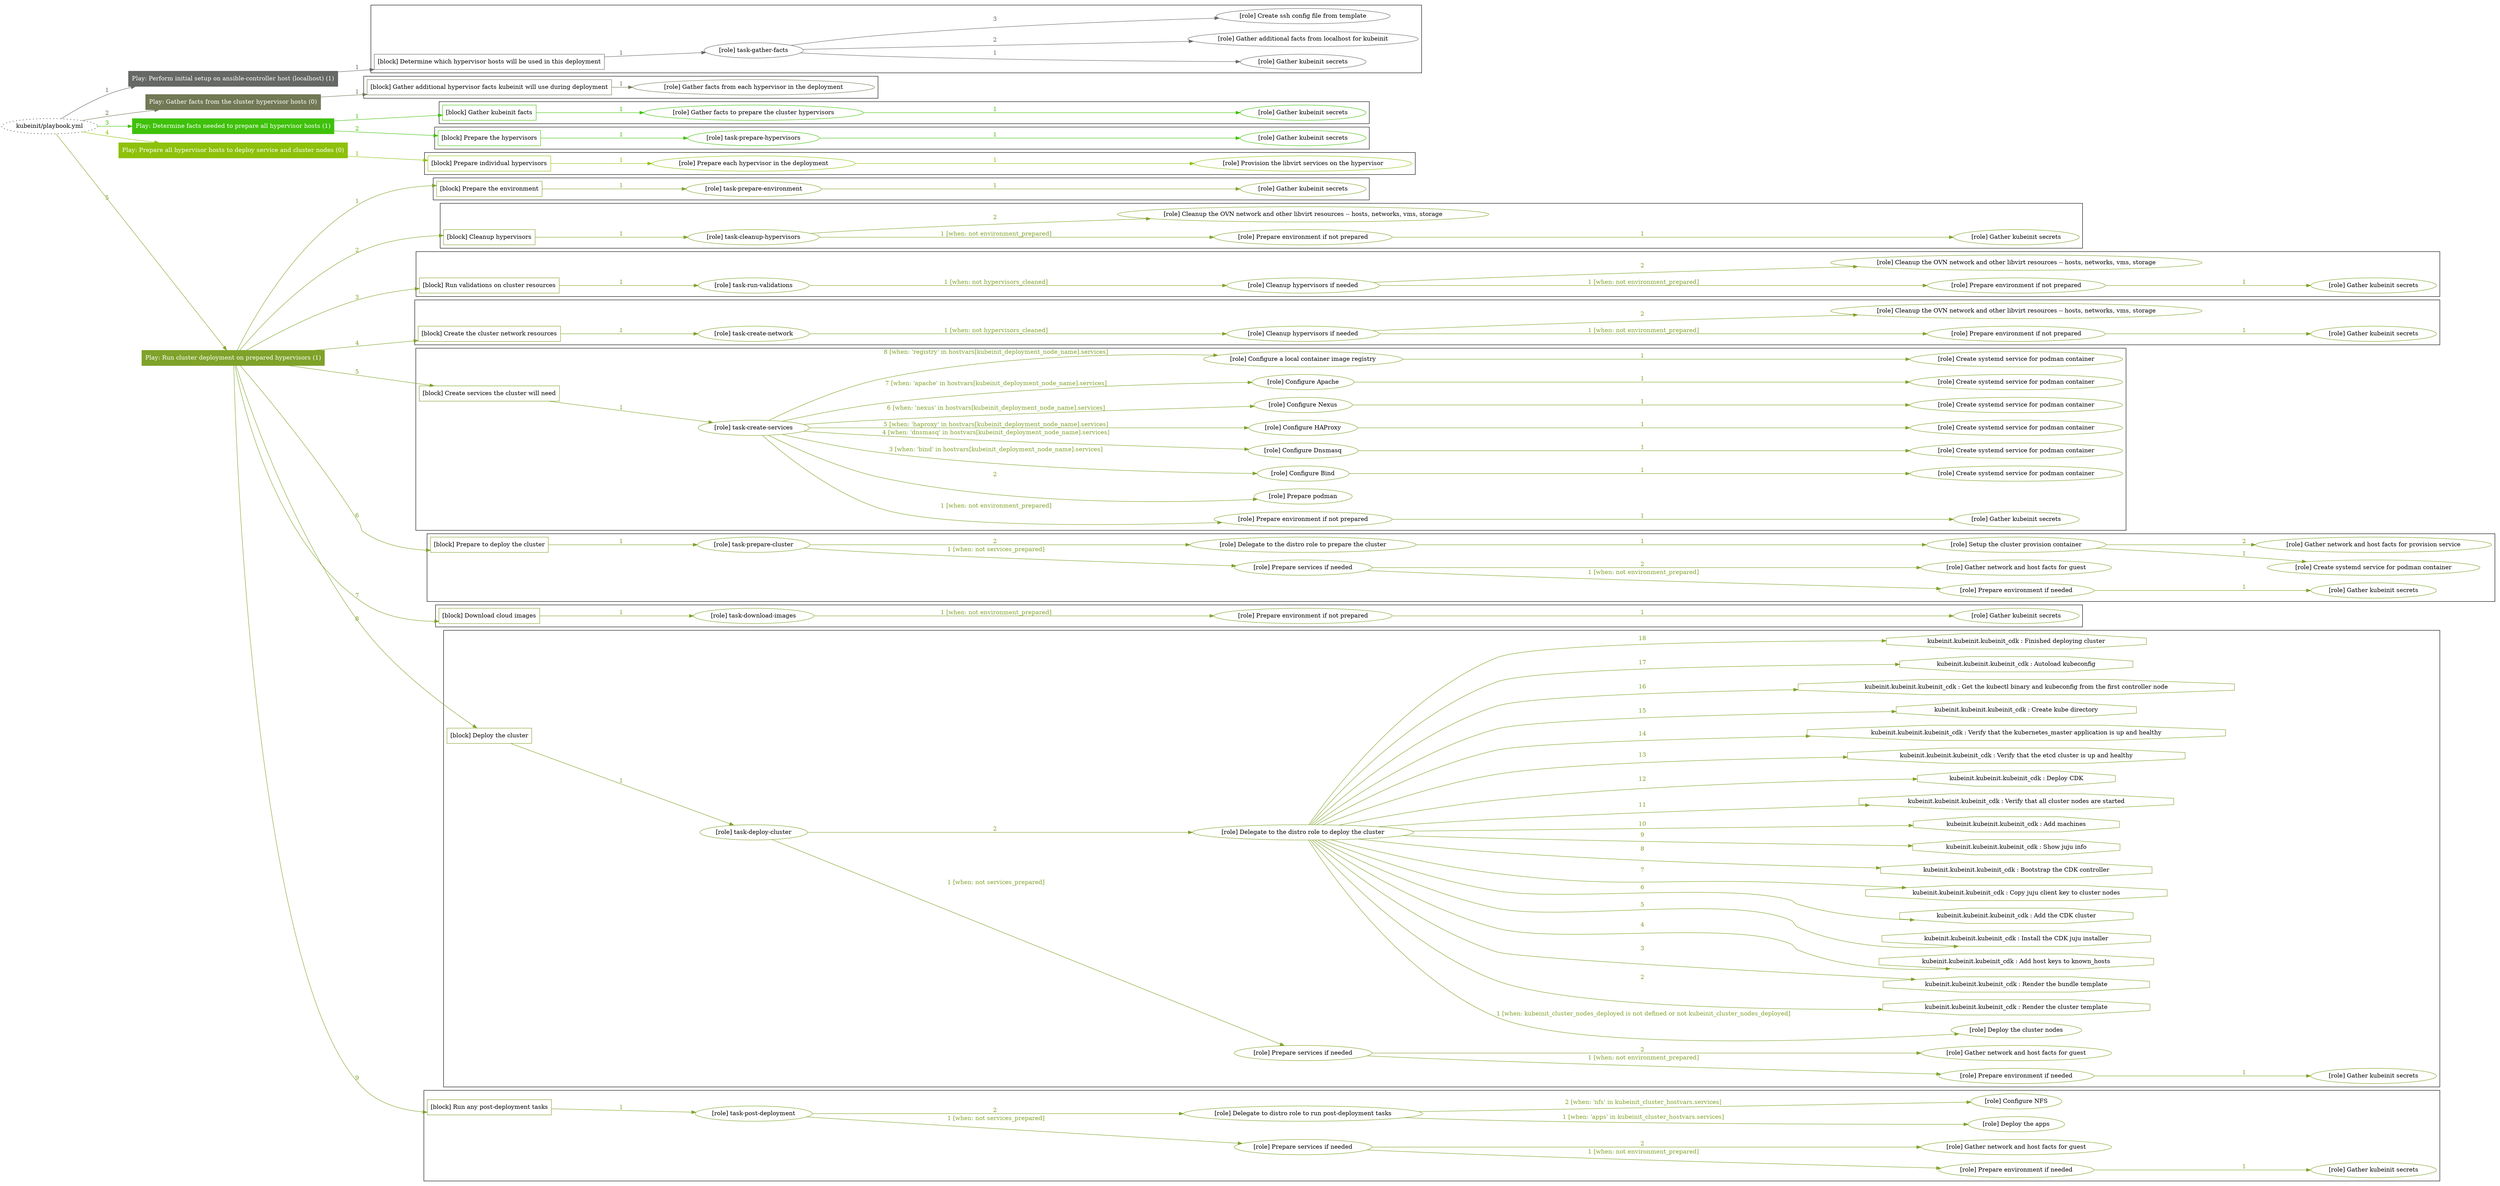 digraph {
	graph [concentrate=true ordering=in rankdir=LR ratio=fill]
	edge [esep=5 sep=10]
	"kubeinit/playbook.yml" [URL="/home/runner/work/kubeinit/kubeinit/kubeinit/playbook.yml" id=playbook_d54c4850 style=dotted]
	"kubeinit/playbook.yml" -> play_0c4199cd [label="1 " color="#656864" fontcolor="#656864" id=edge_33c6d59d labeltooltip="1 " tooltip="1 "]
	subgraph "Play: Perform initial setup on ansible-controller host (localhost) (1)" {
		play_0c4199cd [label="Play: Perform initial setup on ansible-controller host (localhost) (1)" URL="/home/runner/work/kubeinit/kubeinit/kubeinit/playbook.yml" color="#656864" fontcolor="#ffffff" id=play_0c4199cd shape=box style=filled tooltip=localhost]
		play_0c4199cd -> block_19c85fa5 [label=1 color="#656864" fontcolor="#656864" id=edge_a88b10c3 labeltooltip=1 tooltip=1]
		subgraph cluster_block_19c85fa5 {
			block_19c85fa5 [label="[block] Determine which hypervisor hosts will be used in this deployment" URL="/home/runner/work/kubeinit/kubeinit/kubeinit/playbook.yml" color="#656864" id=block_19c85fa5 labeltooltip="Determine which hypervisor hosts will be used in this deployment" shape=box tooltip="Determine which hypervisor hosts will be used in this deployment"]
			block_19c85fa5 -> role_7de14e5b [label="1 " color="#656864" fontcolor="#656864" id=edge_97eee8a9 labeltooltip="1 " tooltip="1 "]
			subgraph "task-gather-facts" {
				role_7de14e5b [label="[role] task-gather-facts" URL="/home/runner/work/kubeinit/kubeinit/kubeinit/playbook.yml" color="#656864" id=role_7de14e5b tooltip="task-gather-facts"]
				role_7de14e5b -> role_1683c8cb [label="1 " color="#656864" fontcolor="#656864" id=edge_e8619591 labeltooltip="1 " tooltip="1 "]
				subgraph "Gather kubeinit secrets" {
					role_1683c8cb [label="[role] Gather kubeinit secrets" URL="/home/runner/.ansible/collections/ansible_collections/kubeinit/kubeinit/roles/kubeinit_prepare/tasks/build_hypervisors_group.yml" color="#656864" id=role_1683c8cb tooltip="Gather kubeinit secrets"]
				}
				role_7de14e5b -> role_776283a2 [label="2 " color="#656864" fontcolor="#656864" id=edge_fd65045f labeltooltip="2 " tooltip="2 "]
				subgraph "Gather additional facts from localhost for kubeinit" {
					role_776283a2 [label="[role] Gather additional facts from localhost for kubeinit" URL="/home/runner/.ansible/collections/ansible_collections/kubeinit/kubeinit/roles/kubeinit_prepare/tasks/build_hypervisors_group.yml" color="#656864" id=role_776283a2 tooltip="Gather additional facts from localhost for kubeinit"]
				}
				role_7de14e5b -> role_4438cbb2 [label="3 " color="#656864" fontcolor="#656864" id=edge_200a87fc labeltooltip="3 " tooltip="3 "]
				subgraph "Create ssh config file from template" {
					role_4438cbb2 [label="[role] Create ssh config file from template" URL="/home/runner/.ansible/collections/ansible_collections/kubeinit/kubeinit/roles/kubeinit_prepare/tasks/build_hypervisors_group.yml" color="#656864" id=role_4438cbb2 tooltip="Create ssh config file from template"]
				}
			}
		}
	}
	"kubeinit/playbook.yml" -> play_18493d1d [label="2 " color="#717854" fontcolor="#717854" id=edge_e69786c2 labeltooltip="2 " tooltip="2 "]
	subgraph "Play: Gather facts from the cluster hypervisor hosts (0)" {
		play_18493d1d [label="Play: Gather facts from the cluster hypervisor hosts (0)" URL="/home/runner/work/kubeinit/kubeinit/kubeinit/playbook.yml" color="#717854" fontcolor="#ffffff" id=play_18493d1d shape=box style=filled tooltip="Play: Gather facts from the cluster hypervisor hosts (0)"]
		play_18493d1d -> block_f9ca53eb [label=1 color="#717854" fontcolor="#717854" id=edge_201e3a89 labeltooltip=1 tooltip=1]
		subgraph cluster_block_f9ca53eb {
			block_f9ca53eb [label="[block] Gather additional hypervisor facts kubeinit will use during deployment" URL="/home/runner/work/kubeinit/kubeinit/kubeinit/playbook.yml" color="#717854" id=block_f9ca53eb labeltooltip="Gather additional hypervisor facts kubeinit will use during deployment" shape=box tooltip="Gather additional hypervisor facts kubeinit will use during deployment"]
			block_f9ca53eb -> role_680e6c17 [label="1 " color="#717854" fontcolor="#717854" id=edge_a35cbc87 labeltooltip="1 " tooltip="1 "]
			subgraph "Gather facts from each hypervisor in the deployment" {
				role_680e6c17 [label="[role] Gather facts from each hypervisor in the deployment" URL="/home/runner/work/kubeinit/kubeinit/kubeinit/playbook.yml" color="#717854" id=role_680e6c17 tooltip="Gather facts from each hypervisor in the deployment"]
			}
		}
	}
	"kubeinit/playbook.yml" -> play_e476bae9 [label="3 " color="#3fc10b" fontcolor="#3fc10b" id=edge_c0e513bb labeltooltip="3 " tooltip="3 "]
	subgraph "Play: Determine facts needed to prepare all hypervisor hosts (1)" {
		play_e476bae9 [label="Play: Determine facts needed to prepare all hypervisor hosts (1)" URL="/home/runner/work/kubeinit/kubeinit/kubeinit/playbook.yml" color="#3fc10b" fontcolor="#ffffff" id=play_e476bae9 shape=box style=filled tooltip=localhost]
		play_e476bae9 -> block_cb80d752 [label=1 color="#3fc10b" fontcolor="#3fc10b" id=edge_0c203858 labeltooltip=1 tooltip=1]
		subgraph cluster_block_cb80d752 {
			block_cb80d752 [label="[block] Gather kubeinit facts" URL="/home/runner/work/kubeinit/kubeinit/kubeinit/playbook.yml" color="#3fc10b" id=block_cb80d752 labeltooltip="Gather kubeinit facts" shape=box tooltip="Gather kubeinit facts"]
			block_cb80d752 -> role_a32f92fa [label="1 " color="#3fc10b" fontcolor="#3fc10b" id=edge_89af8f13 labeltooltip="1 " tooltip="1 "]
			subgraph "Gather facts to prepare the cluster hypervisors" {
				role_a32f92fa [label="[role] Gather facts to prepare the cluster hypervisors" URL="/home/runner/work/kubeinit/kubeinit/kubeinit/playbook.yml" color="#3fc10b" id=role_a32f92fa tooltip="Gather facts to prepare the cluster hypervisors"]
				role_a32f92fa -> role_6c747210 [label="1 " color="#3fc10b" fontcolor="#3fc10b" id=edge_5ca7b4e5 labeltooltip="1 " tooltip="1 "]
				subgraph "Gather kubeinit secrets" {
					role_6c747210 [label="[role] Gather kubeinit secrets" URL="/home/runner/.ansible/collections/ansible_collections/kubeinit/kubeinit/roles/kubeinit_prepare/tasks/gather_kubeinit_facts.yml" color="#3fc10b" id=role_6c747210 tooltip="Gather kubeinit secrets"]
				}
			}
		}
		play_e476bae9 -> block_ac0fd4ca [label=2 color="#3fc10b" fontcolor="#3fc10b" id=edge_ff117cf3 labeltooltip=2 tooltip=2]
		subgraph cluster_block_ac0fd4ca {
			block_ac0fd4ca [label="[block] Prepare the hypervisors" URL="/home/runner/work/kubeinit/kubeinit/kubeinit/playbook.yml" color="#3fc10b" id=block_ac0fd4ca labeltooltip="Prepare the hypervisors" shape=box tooltip="Prepare the hypervisors"]
			block_ac0fd4ca -> role_82e259b9 [label="1 " color="#3fc10b" fontcolor="#3fc10b" id=edge_3dac4b25 labeltooltip="1 " tooltip="1 "]
			subgraph "task-prepare-hypervisors" {
				role_82e259b9 [label="[role] task-prepare-hypervisors" URL="/home/runner/work/kubeinit/kubeinit/kubeinit/playbook.yml" color="#3fc10b" id=role_82e259b9 tooltip="task-prepare-hypervisors"]
				role_82e259b9 -> role_0f3ed317 [label="1 " color="#3fc10b" fontcolor="#3fc10b" id=edge_f7fd6597 labeltooltip="1 " tooltip="1 "]
				subgraph "Gather kubeinit secrets" {
					role_0f3ed317 [label="[role] Gather kubeinit secrets" URL="/home/runner/.ansible/collections/ansible_collections/kubeinit/kubeinit/roles/kubeinit_prepare/tasks/gather_kubeinit_facts.yml" color="#3fc10b" id=role_0f3ed317 tooltip="Gather kubeinit secrets"]
				}
			}
		}
	}
	"kubeinit/playbook.yml" -> play_a936c790 [label="4 " color="#8ec10b" fontcolor="#8ec10b" id=edge_1bd2c9f7 labeltooltip="4 " tooltip="4 "]
	subgraph "Play: Prepare all hypervisor hosts to deploy service and cluster nodes (0)" {
		play_a936c790 [label="Play: Prepare all hypervisor hosts to deploy service and cluster nodes (0)" URL="/home/runner/work/kubeinit/kubeinit/kubeinit/playbook.yml" color="#8ec10b" fontcolor="#ffffff" id=play_a936c790 shape=box style=filled tooltip="Play: Prepare all hypervisor hosts to deploy service and cluster nodes (0)"]
		play_a936c790 -> block_8a5b4229 [label=1 color="#8ec10b" fontcolor="#8ec10b" id=edge_389ccd37 labeltooltip=1 tooltip=1]
		subgraph cluster_block_8a5b4229 {
			block_8a5b4229 [label="[block] Prepare individual hypervisors" URL="/home/runner/work/kubeinit/kubeinit/kubeinit/playbook.yml" color="#8ec10b" id=block_8a5b4229 labeltooltip="Prepare individual hypervisors" shape=box tooltip="Prepare individual hypervisors"]
			block_8a5b4229 -> role_ec38ece6 [label="1 " color="#8ec10b" fontcolor="#8ec10b" id=edge_6c54ad46 labeltooltip="1 " tooltip="1 "]
			subgraph "Prepare each hypervisor in the deployment" {
				role_ec38ece6 [label="[role] Prepare each hypervisor in the deployment" URL="/home/runner/work/kubeinit/kubeinit/kubeinit/playbook.yml" color="#8ec10b" id=role_ec38ece6 tooltip="Prepare each hypervisor in the deployment"]
				role_ec38ece6 -> role_922ffe07 [label="1 " color="#8ec10b" fontcolor="#8ec10b" id=edge_6f2a2e41 labeltooltip="1 " tooltip="1 "]
				subgraph "Provision the libvirt services on the hypervisor" {
					role_922ffe07 [label="[role] Provision the libvirt services on the hypervisor" URL="/home/runner/.ansible/collections/ansible_collections/kubeinit/kubeinit/roles/kubeinit_prepare/tasks/prepare_hypervisor.yml" color="#8ec10b" id=role_922ffe07 tooltip="Provision the libvirt services on the hypervisor"]
				}
			}
		}
	}
	"kubeinit/playbook.yml" -> play_fbb2b6ce [label="5 " color="#7fa22a" fontcolor="#7fa22a" id=edge_aec593ce labeltooltip="5 " tooltip="5 "]
	subgraph "Play: Run cluster deployment on prepared hypervisors (1)" {
		play_fbb2b6ce [label="Play: Run cluster deployment on prepared hypervisors (1)" URL="/home/runner/work/kubeinit/kubeinit/kubeinit/playbook.yml" color="#7fa22a" fontcolor="#ffffff" id=play_fbb2b6ce shape=box style=filled tooltip=localhost]
		play_fbb2b6ce -> block_ff6cd3a7 [label=1 color="#7fa22a" fontcolor="#7fa22a" id=edge_2f3a72bc labeltooltip=1 tooltip=1]
		subgraph cluster_block_ff6cd3a7 {
			block_ff6cd3a7 [label="[block] Prepare the environment" URL="/home/runner/work/kubeinit/kubeinit/kubeinit/playbook.yml" color="#7fa22a" id=block_ff6cd3a7 labeltooltip="Prepare the environment" shape=box tooltip="Prepare the environment"]
			block_ff6cd3a7 -> role_f53c325f [label="1 " color="#7fa22a" fontcolor="#7fa22a" id=edge_a3fe7105 labeltooltip="1 " tooltip="1 "]
			subgraph "task-prepare-environment" {
				role_f53c325f [label="[role] task-prepare-environment" URL="/home/runner/work/kubeinit/kubeinit/kubeinit/playbook.yml" color="#7fa22a" id=role_f53c325f tooltip="task-prepare-environment"]
				role_f53c325f -> role_f5b6d002 [label="1 " color="#7fa22a" fontcolor="#7fa22a" id=edge_584987df labeltooltip="1 " tooltip="1 "]
				subgraph "Gather kubeinit secrets" {
					role_f5b6d002 [label="[role] Gather kubeinit secrets" URL="/home/runner/.ansible/collections/ansible_collections/kubeinit/kubeinit/roles/kubeinit_prepare/tasks/gather_kubeinit_facts.yml" color="#7fa22a" id=role_f5b6d002 tooltip="Gather kubeinit secrets"]
				}
			}
		}
		play_fbb2b6ce -> block_41a49fa1 [label=2 color="#7fa22a" fontcolor="#7fa22a" id=edge_77950fca labeltooltip=2 tooltip=2]
		subgraph cluster_block_41a49fa1 {
			block_41a49fa1 [label="[block] Cleanup hypervisors" URL="/home/runner/work/kubeinit/kubeinit/kubeinit/playbook.yml" color="#7fa22a" id=block_41a49fa1 labeltooltip="Cleanup hypervisors" shape=box tooltip="Cleanup hypervisors"]
			block_41a49fa1 -> role_8d9c454d [label="1 " color="#7fa22a" fontcolor="#7fa22a" id=edge_bdedf8e4 labeltooltip="1 " tooltip="1 "]
			subgraph "task-cleanup-hypervisors" {
				role_8d9c454d [label="[role] task-cleanup-hypervisors" URL="/home/runner/work/kubeinit/kubeinit/kubeinit/playbook.yml" color="#7fa22a" id=role_8d9c454d tooltip="task-cleanup-hypervisors"]
				role_8d9c454d -> role_35738b7c [label="1 [when: not environment_prepared]" color="#7fa22a" fontcolor="#7fa22a" id=edge_9329b422 labeltooltip="1 [when: not environment_prepared]" tooltip="1 [when: not environment_prepared]"]
				subgraph "Prepare environment if not prepared" {
					role_35738b7c [label="[role] Prepare environment if not prepared" URL="/home/runner/.ansible/collections/ansible_collections/kubeinit/kubeinit/roles/kubeinit_prepare/tasks/cleanup_hypervisors.yml" color="#7fa22a" id=role_35738b7c tooltip="Prepare environment if not prepared"]
					role_35738b7c -> role_5a32b3b7 [label="1 " color="#7fa22a" fontcolor="#7fa22a" id=edge_b3390e6b labeltooltip="1 " tooltip="1 "]
					subgraph "Gather kubeinit secrets" {
						role_5a32b3b7 [label="[role] Gather kubeinit secrets" URL="/home/runner/.ansible/collections/ansible_collections/kubeinit/kubeinit/roles/kubeinit_prepare/tasks/gather_kubeinit_facts.yml" color="#7fa22a" id=role_5a32b3b7 tooltip="Gather kubeinit secrets"]
					}
				}
				role_8d9c454d -> role_dae23b30 [label="2 " color="#7fa22a" fontcolor="#7fa22a" id=edge_53e18eae labeltooltip="2 " tooltip="2 "]
				subgraph "Cleanup the OVN network and other libvirt resources -- hosts, networks, vms, storage" {
					role_dae23b30 [label="[role] Cleanup the OVN network and other libvirt resources -- hosts, networks, vms, storage" URL="/home/runner/.ansible/collections/ansible_collections/kubeinit/kubeinit/roles/kubeinit_prepare/tasks/cleanup_hypervisors.yml" color="#7fa22a" id=role_dae23b30 tooltip="Cleanup the OVN network and other libvirt resources -- hosts, networks, vms, storage"]
				}
			}
		}
		play_fbb2b6ce -> block_995b15af [label=3 color="#7fa22a" fontcolor="#7fa22a" id=edge_5ee6ba1b labeltooltip=3 tooltip=3]
		subgraph cluster_block_995b15af {
			block_995b15af [label="[block] Run validations on cluster resources" URL="/home/runner/work/kubeinit/kubeinit/kubeinit/playbook.yml" color="#7fa22a" id=block_995b15af labeltooltip="Run validations on cluster resources" shape=box tooltip="Run validations on cluster resources"]
			block_995b15af -> role_18108dba [label="1 " color="#7fa22a" fontcolor="#7fa22a" id=edge_4719ca11 labeltooltip="1 " tooltip="1 "]
			subgraph "task-run-validations" {
				role_18108dba [label="[role] task-run-validations" URL="/home/runner/work/kubeinit/kubeinit/kubeinit/playbook.yml" color="#7fa22a" id=role_18108dba tooltip="task-run-validations"]
				role_18108dba -> role_b49f0480 [label="1 [when: not hypervisors_cleaned]" color="#7fa22a" fontcolor="#7fa22a" id=edge_52d3d1bb labeltooltip="1 [when: not hypervisors_cleaned]" tooltip="1 [when: not hypervisors_cleaned]"]
				subgraph "Cleanup hypervisors if needed" {
					role_b49f0480 [label="[role] Cleanup hypervisors if needed" URL="/home/runner/.ansible/collections/ansible_collections/kubeinit/kubeinit/roles/kubeinit_validations/tasks/main.yml" color="#7fa22a" id=role_b49f0480 tooltip="Cleanup hypervisors if needed"]
					role_b49f0480 -> role_f6c6808e [label="1 [when: not environment_prepared]" color="#7fa22a" fontcolor="#7fa22a" id=edge_2ce163d7 labeltooltip="1 [when: not environment_prepared]" tooltip="1 [when: not environment_prepared]"]
					subgraph "Prepare environment if not prepared" {
						role_f6c6808e [label="[role] Prepare environment if not prepared" URL="/home/runner/.ansible/collections/ansible_collections/kubeinit/kubeinit/roles/kubeinit_prepare/tasks/cleanup_hypervisors.yml" color="#7fa22a" id=role_f6c6808e tooltip="Prepare environment if not prepared"]
						role_f6c6808e -> role_f8c6c3b0 [label="1 " color="#7fa22a" fontcolor="#7fa22a" id=edge_1f25f7d5 labeltooltip="1 " tooltip="1 "]
						subgraph "Gather kubeinit secrets" {
							role_f8c6c3b0 [label="[role] Gather kubeinit secrets" URL="/home/runner/.ansible/collections/ansible_collections/kubeinit/kubeinit/roles/kubeinit_prepare/tasks/gather_kubeinit_facts.yml" color="#7fa22a" id=role_f8c6c3b0 tooltip="Gather kubeinit secrets"]
						}
					}
					role_b49f0480 -> role_0ef1db99 [label="2 " color="#7fa22a" fontcolor="#7fa22a" id=edge_7a1acc30 labeltooltip="2 " tooltip="2 "]
					subgraph "Cleanup the OVN network and other libvirt resources -- hosts, networks, vms, storage" {
						role_0ef1db99 [label="[role] Cleanup the OVN network and other libvirt resources -- hosts, networks, vms, storage" URL="/home/runner/.ansible/collections/ansible_collections/kubeinit/kubeinit/roles/kubeinit_prepare/tasks/cleanup_hypervisors.yml" color="#7fa22a" id=role_0ef1db99 tooltip="Cleanup the OVN network and other libvirt resources -- hosts, networks, vms, storage"]
					}
				}
			}
		}
		play_fbb2b6ce -> block_a551eb5b [label=4 color="#7fa22a" fontcolor="#7fa22a" id=edge_14e07344 labeltooltip=4 tooltip=4]
		subgraph cluster_block_a551eb5b {
			block_a551eb5b [label="[block] Create the cluster network resources" URL="/home/runner/work/kubeinit/kubeinit/kubeinit/playbook.yml" color="#7fa22a" id=block_a551eb5b labeltooltip="Create the cluster network resources" shape=box tooltip="Create the cluster network resources"]
			block_a551eb5b -> role_054ae7d6 [label="1 " color="#7fa22a" fontcolor="#7fa22a" id=edge_79942736 labeltooltip="1 " tooltip="1 "]
			subgraph "task-create-network" {
				role_054ae7d6 [label="[role] task-create-network" URL="/home/runner/work/kubeinit/kubeinit/kubeinit/playbook.yml" color="#7fa22a" id=role_054ae7d6 tooltip="task-create-network"]
				role_054ae7d6 -> role_d12a0a33 [label="1 [when: not hypervisors_cleaned]" color="#7fa22a" fontcolor="#7fa22a" id=edge_96406f2d labeltooltip="1 [when: not hypervisors_cleaned]" tooltip="1 [when: not hypervisors_cleaned]"]
				subgraph "Cleanup hypervisors if needed" {
					role_d12a0a33 [label="[role] Cleanup hypervisors if needed" URL="/home/runner/.ansible/collections/ansible_collections/kubeinit/kubeinit/roles/kubeinit_libvirt/tasks/create_network.yml" color="#7fa22a" id=role_d12a0a33 tooltip="Cleanup hypervisors if needed"]
					role_d12a0a33 -> role_1f671276 [label="1 [when: not environment_prepared]" color="#7fa22a" fontcolor="#7fa22a" id=edge_4a988509 labeltooltip="1 [when: not environment_prepared]" tooltip="1 [when: not environment_prepared]"]
					subgraph "Prepare environment if not prepared" {
						role_1f671276 [label="[role] Prepare environment if not prepared" URL="/home/runner/.ansible/collections/ansible_collections/kubeinit/kubeinit/roles/kubeinit_prepare/tasks/cleanup_hypervisors.yml" color="#7fa22a" id=role_1f671276 tooltip="Prepare environment if not prepared"]
						role_1f671276 -> role_d315e827 [label="1 " color="#7fa22a" fontcolor="#7fa22a" id=edge_f5518113 labeltooltip="1 " tooltip="1 "]
						subgraph "Gather kubeinit secrets" {
							role_d315e827 [label="[role] Gather kubeinit secrets" URL="/home/runner/.ansible/collections/ansible_collections/kubeinit/kubeinit/roles/kubeinit_prepare/tasks/gather_kubeinit_facts.yml" color="#7fa22a" id=role_d315e827 tooltip="Gather kubeinit secrets"]
						}
					}
					role_d12a0a33 -> role_cd858bcc [label="2 " color="#7fa22a" fontcolor="#7fa22a" id=edge_f004208d labeltooltip="2 " tooltip="2 "]
					subgraph "Cleanup the OVN network and other libvirt resources -- hosts, networks, vms, storage" {
						role_cd858bcc [label="[role] Cleanup the OVN network and other libvirt resources -- hosts, networks, vms, storage" URL="/home/runner/.ansible/collections/ansible_collections/kubeinit/kubeinit/roles/kubeinit_prepare/tasks/cleanup_hypervisors.yml" color="#7fa22a" id=role_cd858bcc tooltip="Cleanup the OVN network and other libvirt resources -- hosts, networks, vms, storage"]
					}
				}
			}
		}
		play_fbb2b6ce -> block_d782f865 [label=5 color="#7fa22a" fontcolor="#7fa22a" id=edge_b6a7fc78 labeltooltip=5 tooltip=5]
		subgraph cluster_block_d782f865 {
			block_d782f865 [label="[block] Create services the cluster will need" URL="/home/runner/work/kubeinit/kubeinit/kubeinit/playbook.yml" color="#7fa22a" id=block_d782f865 labeltooltip="Create services the cluster will need" shape=box tooltip="Create services the cluster will need"]
			block_d782f865 -> role_53840c22 [label="1 " color="#7fa22a" fontcolor="#7fa22a" id=edge_c12973da labeltooltip="1 " tooltip="1 "]
			subgraph "task-create-services" {
				role_53840c22 [label="[role] task-create-services" URL="/home/runner/work/kubeinit/kubeinit/kubeinit/playbook.yml" color="#7fa22a" id=role_53840c22 tooltip="task-create-services"]
				role_53840c22 -> role_7f3763e7 [label="1 [when: not environment_prepared]" color="#7fa22a" fontcolor="#7fa22a" id=edge_7a0e4c11 labeltooltip="1 [when: not environment_prepared]" tooltip="1 [when: not environment_prepared]"]
				subgraph "Prepare environment if not prepared" {
					role_7f3763e7 [label="[role] Prepare environment if not prepared" URL="/home/runner/.ansible/collections/ansible_collections/kubeinit/kubeinit/roles/kubeinit_services/tasks/main.yml" color="#7fa22a" id=role_7f3763e7 tooltip="Prepare environment if not prepared"]
					role_7f3763e7 -> role_e7e10d78 [label="1 " color="#7fa22a" fontcolor="#7fa22a" id=edge_b132df47 labeltooltip="1 " tooltip="1 "]
					subgraph "Gather kubeinit secrets" {
						role_e7e10d78 [label="[role] Gather kubeinit secrets" URL="/home/runner/.ansible/collections/ansible_collections/kubeinit/kubeinit/roles/kubeinit_prepare/tasks/gather_kubeinit_facts.yml" color="#7fa22a" id=role_e7e10d78 tooltip="Gather kubeinit secrets"]
					}
				}
				role_53840c22 -> role_f657d94c [label="2 " color="#7fa22a" fontcolor="#7fa22a" id=edge_226af5d9 labeltooltip="2 " tooltip="2 "]
				subgraph "Prepare podman" {
					role_f657d94c [label="[role] Prepare podman" URL="/home/runner/.ansible/collections/ansible_collections/kubeinit/kubeinit/roles/kubeinit_services/tasks/00_create_service_pod.yml" color="#7fa22a" id=role_f657d94c tooltip="Prepare podman"]
				}
				role_53840c22 -> role_c73d4091 [label="3 [when: 'bind' in hostvars[kubeinit_deployment_node_name].services]" color="#7fa22a" fontcolor="#7fa22a" id=edge_e0e13e6d labeltooltip="3 [when: 'bind' in hostvars[kubeinit_deployment_node_name].services]" tooltip="3 [when: 'bind' in hostvars[kubeinit_deployment_node_name].services]"]
				subgraph "Configure Bind" {
					role_c73d4091 [label="[role] Configure Bind" URL="/home/runner/.ansible/collections/ansible_collections/kubeinit/kubeinit/roles/kubeinit_services/tasks/start_services_containers.yml" color="#7fa22a" id=role_c73d4091 tooltip="Configure Bind"]
					role_c73d4091 -> role_bcc66361 [label="1 " color="#7fa22a" fontcolor="#7fa22a" id=edge_0c76ec43 labeltooltip="1 " tooltip="1 "]
					subgraph "Create systemd service for podman container" {
						role_bcc66361 [label="[role] Create systemd service for podman container" URL="/home/runner/.ansible/collections/ansible_collections/kubeinit/kubeinit/roles/kubeinit_bind/tasks/main.yml" color="#7fa22a" id=role_bcc66361 tooltip="Create systemd service for podman container"]
					}
				}
				role_53840c22 -> role_d5476090 [label="4 [when: 'dnsmasq' in hostvars[kubeinit_deployment_node_name].services]" color="#7fa22a" fontcolor="#7fa22a" id=edge_f77d4331 labeltooltip="4 [when: 'dnsmasq' in hostvars[kubeinit_deployment_node_name].services]" tooltip="4 [when: 'dnsmasq' in hostvars[kubeinit_deployment_node_name].services]"]
				subgraph "Configure Dnsmasq" {
					role_d5476090 [label="[role] Configure Dnsmasq" URL="/home/runner/.ansible/collections/ansible_collections/kubeinit/kubeinit/roles/kubeinit_services/tasks/start_services_containers.yml" color="#7fa22a" id=role_d5476090 tooltip="Configure Dnsmasq"]
					role_d5476090 -> role_ede951e8 [label="1 " color="#7fa22a" fontcolor="#7fa22a" id=edge_71694f6e labeltooltip="1 " tooltip="1 "]
					subgraph "Create systemd service for podman container" {
						role_ede951e8 [label="[role] Create systemd service for podman container" URL="/home/runner/.ansible/collections/ansible_collections/kubeinit/kubeinit/roles/kubeinit_dnsmasq/tasks/main.yml" color="#7fa22a" id=role_ede951e8 tooltip="Create systemd service for podman container"]
					}
				}
				role_53840c22 -> role_e279acfc [label="5 [when: 'haproxy' in hostvars[kubeinit_deployment_node_name].services]" color="#7fa22a" fontcolor="#7fa22a" id=edge_928b2e41 labeltooltip="5 [when: 'haproxy' in hostvars[kubeinit_deployment_node_name].services]" tooltip="5 [when: 'haproxy' in hostvars[kubeinit_deployment_node_name].services]"]
				subgraph "Configure HAProxy" {
					role_e279acfc [label="[role] Configure HAProxy" URL="/home/runner/.ansible/collections/ansible_collections/kubeinit/kubeinit/roles/kubeinit_services/tasks/start_services_containers.yml" color="#7fa22a" id=role_e279acfc tooltip="Configure HAProxy"]
					role_e279acfc -> role_075bf62c [label="1 " color="#7fa22a" fontcolor="#7fa22a" id=edge_4b1b64cf labeltooltip="1 " tooltip="1 "]
					subgraph "Create systemd service for podman container" {
						role_075bf62c [label="[role] Create systemd service for podman container" URL="/home/runner/.ansible/collections/ansible_collections/kubeinit/kubeinit/roles/kubeinit_haproxy/tasks/main.yml" color="#7fa22a" id=role_075bf62c tooltip="Create systemd service for podman container"]
					}
				}
				role_53840c22 -> role_bccbbd0e [label="6 [when: 'nexus' in hostvars[kubeinit_deployment_node_name].services]" color="#7fa22a" fontcolor="#7fa22a" id=edge_ea93e8bc labeltooltip="6 [when: 'nexus' in hostvars[kubeinit_deployment_node_name].services]" tooltip="6 [when: 'nexus' in hostvars[kubeinit_deployment_node_name].services]"]
				subgraph "Configure Nexus" {
					role_bccbbd0e [label="[role] Configure Nexus" URL="/home/runner/.ansible/collections/ansible_collections/kubeinit/kubeinit/roles/kubeinit_services/tasks/start_services_containers.yml" color="#7fa22a" id=role_bccbbd0e tooltip="Configure Nexus"]
					role_bccbbd0e -> role_b56689d4 [label="1 " color="#7fa22a" fontcolor="#7fa22a" id=edge_5fce39a9 labeltooltip="1 " tooltip="1 "]
					subgraph "Create systemd service for podman container" {
						role_b56689d4 [label="[role] Create systemd service for podman container" URL="/home/runner/.ansible/collections/ansible_collections/kubeinit/kubeinit/roles/kubeinit_nexus/tasks/main.yml" color="#7fa22a" id=role_b56689d4 tooltip="Create systemd service for podman container"]
					}
				}
				role_53840c22 -> role_550ee7be [label="7 [when: 'apache' in hostvars[kubeinit_deployment_node_name].services]" color="#7fa22a" fontcolor="#7fa22a" id=edge_e25936cf labeltooltip="7 [when: 'apache' in hostvars[kubeinit_deployment_node_name].services]" tooltip="7 [when: 'apache' in hostvars[kubeinit_deployment_node_name].services]"]
				subgraph "Configure Apache" {
					role_550ee7be [label="[role] Configure Apache" URL="/home/runner/.ansible/collections/ansible_collections/kubeinit/kubeinit/roles/kubeinit_services/tasks/start_services_containers.yml" color="#7fa22a" id=role_550ee7be tooltip="Configure Apache"]
					role_550ee7be -> role_6ad98bb9 [label="1 " color="#7fa22a" fontcolor="#7fa22a" id=edge_6dc436d0 labeltooltip="1 " tooltip="1 "]
					subgraph "Create systemd service for podman container" {
						role_6ad98bb9 [label="[role] Create systemd service for podman container" URL="/home/runner/.ansible/collections/ansible_collections/kubeinit/kubeinit/roles/kubeinit_apache/tasks/main.yml" color="#7fa22a" id=role_6ad98bb9 tooltip="Create systemd service for podman container"]
					}
				}
				role_53840c22 -> role_92fc2569 [label="8 [when: 'registry' in hostvars[kubeinit_deployment_node_name].services]" color="#7fa22a" fontcolor="#7fa22a" id=edge_bf3de0b5 labeltooltip="8 [when: 'registry' in hostvars[kubeinit_deployment_node_name].services]" tooltip="8 [when: 'registry' in hostvars[kubeinit_deployment_node_name].services]"]
				subgraph "Configure a local container image registry" {
					role_92fc2569 [label="[role] Configure a local container image registry" URL="/home/runner/.ansible/collections/ansible_collections/kubeinit/kubeinit/roles/kubeinit_services/tasks/start_services_containers.yml" color="#7fa22a" id=role_92fc2569 tooltip="Configure a local container image registry"]
					role_92fc2569 -> role_481a0627 [label="1 " color="#7fa22a" fontcolor="#7fa22a" id=edge_d479678c labeltooltip="1 " tooltip="1 "]
					subgraph "Create systemd service for podman container" {
						role_481a0627 [label="[role] Create systemd service for podman container" URL="/home/runner/.ansible/collections/ansible_collections/kubeinit/kubeinit/roles/kubeinit_registry/tasks/main.yml" color="#7fa22a" id=role_481a0627 tooltip="Create systemd service for podman container"]
					}
				}
			}
		}
		play_fbb2b6ce -> block_f1ea7c6d [label=6 color="#7fa22a" fontcolor="#7fa22a" id=edge_53b77e02 labeltooltip=6 tooltip=6]
		subgraph cluster_block_f1ea7c6d {
			block_f1ea7c6d [label="[block] Prepare to deploy the cluster" URL="/home/runner/work/kubeinit/kubeinit/kubeinit/playbook.yml" color="#7fa22a" id=block_f1ea7c6d labeltooltip="Prepare to deploy the cluster" shape=box tooltip="Prepare to deploy the cluster"]
			block_f1ea7c6d -> role_77cf7e85 [label="1 " color="#7fa22a" fontcolor="#7fa22a" id=edge_ef61f36f labeltooltip="1 " tooltip="1 "]
			subgraph "task-prepare-cluster" {
				role_77cf7e85 [label="[role] task-prepare-cluster" URL="/home/runner/work/kubeinit/kubeinit/kubeinit/playbook.yml" color="#7fa22a" id=role_77cf7e85 tooltip="task-prepare-cluster"]
				role_77cf7e85 -> role_975f108c [label="1 [when: not services_prepared]" color="#7fa22a" fontcolor="#7fa22a" id=edge_17c8ea82 labeltooltip="1 [when: not services_prepared]" tooltip="1 [when: not services_prepared]"]
				subgraph "Prepare services if needed" {
					role_975f108c [label="[role] Prepare services if needed" URL="/home/runner/.ansible/collections/ansible_collections/kubeinit/kubeinit/roles/kubeinit_prepare/tasks/prepare_cluster.yml" color="#7fa22a" id=role_975f108c tooltip="Prepare services if needed"]
					role_975f108c -> role_d1b3bc8c [label="1 [when: not environment_prepared]" color="#7fa22a" fontcolor="#7fa22a" id=edge_1ca8d373 labeltooltip="1 [when: not environment_prepared]" tooltip="1 [when: not environment_prepared]"]
					subgraph "Prepare environment if needed" {
						role_d1b3bc8c [label="[role] Prepare environment if needed" URL="/home/runner/.ansible/collections/ansible_collections/kubeinit/kubeinit/roles/kubeinit_services/tasks/prepare_services.yml" color="#7fa22a" id=role_d1b3bc8c tooltip="Prepare environment if needed"]
						role_d1b3bc8c -> role_f7a9cf36 [label="1 " color="#7fa22a" fontcolor="#7fa22a" id=edge_2c750cb8 labeltooltip="1 " tooltip="1 "]
						subgraph "Gather kubeinit secrets" {
							role_f7a9cf36 [label="[role] Gather kubeinit secrets" URL="/home/runner/.ansible/collections/ansible_collections/kubeinit/kubeinit/roles/kubeinit_prepare/tasks/gather_kubeinit_facts.yml" color="#7fa22a" id=role_f7a9cf36 tooltip="Gather kubeinit secrets"]
						}
					}
					role_975f108c -> role_4e6cbb34 [label="2 " color="#7fa22a" fontcolor="#7fa22a" id=edge_4b35ef44 labeltooltip="2 " tooltip="2 "]
					subgraph "Gather network and host facts for guest" {
						role_4e6cbb34 [label="[role] Gather network and host facts for guest" URL="/home/runner/.ansible/collections/ansible_collections/kubeinit/kubeinit/roles/kubeinit_services/tasks/prepare_services.yml" color="#7fa22a" id=role_4e6cbb34 tooltip="Gather network and host facts for guest"]
					}
				}
				role_77cf7e85 -> role_d6e9c4bf [label="2 " color="#7fa22a" fontcolor="#7fa22a" id=edge_c569adf7 labeltooltip="2 " tooltip="2 "]
				subgraph "Delegate to the distro role to prepare the cluster" {
					role_d6e9c4bf [label="[role] Delegate to the distro role to prepare the cluster" URL="/home/runner/.ansible/collections/ansible_collections/kubeinit/kubeinit/roles/kubeinit_prepare/tasks/prepare_cluster.yml" color="#7fa22a" id=role_d6e9c4bf tooltip="Delegate to the distro role to prepare the cluster"]
					role_d6e9c4bf -> role_d4359040 [label="1 " color="#7fa22a" fontcolor="#7fa22a" id=edge_4c55d57a labeltooltip="1 " tooltip="1 "]
					subgraph "Setup the cluster provision container" {
						role_d4359040 [label="[role] Setup the cluster provision container" URL="/home/runner/.ansible/collections/ansible_collections/kubeinit/kubeinit/roles/kubeinit_cdk/tasks/prepare_cluster.yml" color="#7fa22a" id=role_d4359040 tooltip="Setup the cluster provision container"]
						role_d4359040 -> role_7dc698b3 [label="1 " color="#7fa22a" fontcolor="#7fa22a" id=edge_68156dd4 labeltooltip="1 " tooltip="1 "]
						subgraph "Create systemd service for podman container" {
							role_7dc698b3 [label="[role] Create systemd service for podman container" URL="/home/runner/.ansible/collections/ansible_collections/kubeinit/kubeinit/roles/kubeinit_services/tasks/create_provision_container.yml" color="#7fa22a" id=role_7dc698b3 tooltip="Create systemd service for podman container"]
						}
						role_d4359040 -> role_d10fc743 [label="2 " color="#7fa22a" fontcolor="#7fa22a" id=edge_d8e82859 labeltooltip="2 " tooltip="2 "]
						subgraph "Gather network and host facts for provision service" {
							role_d10fc743 [label="[role] Gather network and host facts for provision service" URL="/home/runner/.ansible/collections/ansible_collections/kubeinit/kubeinit/roles/kubeinit_services/tasks/create_provision_container.yml" color="#7fa22a" id=role_d10fc743 tooltip="Gather network and host facts for provision service"]
						}
					}
				}
			}
		}
		play_fbb2b6ce -> block_cdcd782a [label=7 color="#7fa22a" fontcolor="#7fa22a" id=edge_e9b4bf1f labeltooltip=7 tooltip=7]
		subgraph cluster_block_cdcd782a {
			block_cdcd782a [label="[block] Download cloud images" URL="/home/runner/work/kubeinit/kubeinit/kubeinit/playbook.yml" color="#7fa22a" id=block_cdcd782a labeltooltip="Download cloud images" shape=box tooltip="Download cloud images"]
			block_cdcd782a -> role_f395767e [label="1 " color="#7fa22a" fontcolor="#7fa22a" id=edge_169a7dd0 labeltooltip="1 " tooltip="1 "]
			subgraph "task-download-images" {
				role_f395767e [label="[role] task-download-images" URL="/home/runner/work/kubeinit/kubeinit/kubeinit/playbook.yml" color="#7fa22a" id=role_f395767e tooltip="task-download-images"]
				role_f395767e -> role_92ecfa99 [label="1 [when: not environment_prepared]" color="#7fa22a" fontcolor="#7fa22a" id=edge_ba4b621a labeltooltip="1 [when: not environment_prepared]" tooltip="1 [when: not environment_prepared]"]
				subgraph "Prepare environment if not prepared" {
					role_92ecfa99 [label="[role] Prepare environment if not prepared" URL="/home/runner/.ansible/collections/ansible_collections/kubeinit/kubeinit/roles/kubeinit_libvirt/tasks/download_cloud_images.yml" color="#7fa22a" id=role_92ecfa99 tooltip="Prepare environment if not prepared"]
					role_92ecfa99 -> role_2b2e3e7b [label="1 " color="#7fa22a" fontcolor="#7fa22a" id=edge_258bac69 labeltooltip="1 " tooltip="1 "]
					subgraph "Gather kubeinit secrets" {
						role_2b2e3e7b [label="[role] Gather kubeinit secrets" URL="/home/runner/.ansible/collections/ansible_collections/kubeinit/kubeinit/roles/kubeinit_prepare/tasks/gather_kubeinit_facts.yml" color="#7fa22a" id=role_2b2e3e7b tooltip="Gather kubeinit secrets"]
					}
				}
			}
		}
		play_fbb2b6ce -> block_55eae8c2 [label=8 color="#7fa22a" fontcolor="#7fa22a" id=edge_034e49a5 labeltooltip=8 tooltip=8]
		subgraph cluster_block_55eae8c2 {
			block_55eae8c2 [label="[block] Deploy the cluster" URL="/home/runner/work/kubeinit/kubeinit/kubeinit/playbook.yml" color="#7fa22a" id=block_55eae8c2 labeltooltip="Deploy the cluster" shape=box tooltip="Deploy the cluster"]
			block_55eae8c2 -> role_fd28495f [label="1 " color="#7fa22a" fontcolor="#7fa22a" id=edge_befd9238 labeltooltip="1 " tooltip="1 "]
			subgraph "task-deploy-cluster" {
				role_fd28495f [label="[role] task-deploy-cluster" URL="/home/runner/work/kubeinit/kubeinit/kubeinit/playbook.yml" color="#7fa22a" id=role_fd28495f tooltip="task-deploy-cluster"]
				role_fd28495f -> role_51872479 [label="1 [when: not services_prepared]" color="#7fa22a" fontcolor="#7fa22a" id=edge_40776bfc labeltooltip="1 [when: not services_prepared]" tooltip="1 [when: not services_prepared]"]
				subgraph "Prepare services if needed" {
					role_51872479 [label="[role] Prepare services if needed" URL="/home/runner/.ansible/collections/ansible_collections/kubeinit/kubeinit/roles/kubeinit_prepare/tasks/deploy_cluster.yml" color="#7fa22a" id=role_51872479 tooltip="Prepare services if needed"]
					role_51872479 -> role_b57ac396 [label="1 [when: not environment_prepared]" color="#7fa22a" fontcolor="#7fa22a" id=edge_d5ed4248 labeltooltip="1 [when: not environment_prepared]" tooltip="1 [when: not environment_prepared]"]
					subgraph "Prepare environment if needed" {
						role_b57ac396 [label="[role] Prepare environment if needed" URL="/home/runner/.ansible/collections/ansible_collections/kubeinit/kubeinit/roles/kubeinit_services/tasks/prepare_services.yml" color="#7fa22a" id=role_b57ac396 tooltip="Prepare environment if needed"]
						role_b57ac396 -> role_af585c9f [label="1 " color="#7fa22a" fontcolor="#7fa22a" id=edge_5b5f00af labeltooltip="1 " tooltip="1 "]
						subgraph "Gather kubeinit secrets" {
							role_af585c9f [label="[role] Gather kubeinit secrets" URL="/home/runner/.ansible/collections/ansible_collections/kubeinit/kubeinit/roles/kubeinit_prepare/tasks/gather_kubeinit_facts.yml" color="#7fa22a" id=role_af585c9f tooltip="Gather kubeinit secrets"]
						}
					}
					role_51872479 -> role_af507ce0 [label="2 " color="#7fa22a" fontcolor="#7fa22a" id=edge_753ea137 labeltooltip="2 " tooltip="2 "]
					subgraph "Gather network and host facts for guest" {
						role_af507ce0 [label="[role] Gather network and host facts for guest" URL="/home/runner/.ansible/collections/ansible_collections/kubeinit/kubeinit/roles/kubeinit_services/tasks/prepare_services.yml" color="#7fa22a" id=role_af507ce0 tooltip="Gather network and host facts for guest"]
					}
				}
				role_fd28495f -> role_808da02d [label="2 " color="#7fa22a" fontcolor="#7fa22a" id=edge_98a729de labeltooltip="2 " tooltip="2 "]
				subgraph "Delegate to the distro role to deploy the cluster" {
					role_808da02d [label="[role] Delegate to the distro role to deploy the cluster" URL="/home/runner/.ansible/collections/ansible_collections/kubeinit/kubeinit/roles/kubeinit_prepare/tasks/deploy_cluster.yml" color="#7fa22a" id=role_808da02d tooltip="Delegate to the distro role to deploy the cluster"]
					role_808da02d -> role_78d4754c [label="1 [when: kubeinit_cluster_nodes_deployed is not defined or not kubeinit_cluster_nodes_deployed]" color="#7fa22a" fontcolor="#7fa22a" id=edge_4a6a62a1 labeltooltip="1 [when: kubeinit_cluster_nodes_deployed is not defined or not kubeinit_cluster_nodes_deployed]" tooltip="1 [when: kubeinit_cluster_nodes_deployed is not defined or not kubeinit_cluster_nodes_deployed]"]
					subgraph "Deploy the cluster nodes" {
						role_78d4754c [label="[role] Deploy the cluster nodes" URL="/home/runner/.ansible/collections/ansible_collections/kubeinit/kubeinit/roles/kubeinit_cdk/tasks/main.yml" color="#7fa22a" id=role_78d4754c tooltip="Deploy the cluster nodes"]
					}
					task_c58e23cb [label="kubeinit.kubeinit.kubeinit_cdk : Render the cluster template" URL="/home/runner/.ansible/collections/ansible_collections/kubeinit/kubeinit/roles/kubeinit_cdk/tasks/main.yml" color="#7fa22a" id=task_c58e23cb shape=octagon tooltip="kubeinit.kubeinit.kubeinit_cdk : Render the cluster template"]
					role_808da02d -> task_c58e23cb [label="2 " color="#7fa22a" fontcolor="#7fa22a" id=edge_5966d7e1 labeltooltip="2 " tooltip="2 "]
					task_4a14ad8d [label="kubeinit.kubeinit.kubeinit_cdk : Render the bundle template" URL="/home/runner/.ansible/collections/ansible_collections/kubeinit/kubeinit/roles/kubeinit_cdk/tasks/main.yml" color="#7fa22a" id=task_4a14ad8d shape=octagon tooltip="kubeinit.kubeinit.kubeinit_cdk : Render the bundle template"]
					role_808da02d -> task_4a14ad8d [label="3 " color="#7fa22a" fontcolor="#7fa22a" id=edge_c3ea37ca labeltooltip="3 " tooltip="3 "]
					task_e019c134 [label="kubeinit.kubeinit.kubeinit_cdk : Add host keys to known_hosts" URL="/home/runner/.ansible/collections/ansible_collections/kubeinit/kubeinit/roles/kubeinit_cdk/tasks/main.yml" color="#7fa22a" id=task_e019c134 shape=octagon tooltip="kubeinit.kubeinit.kubeinit_cdk : Add host keys to known_hosts"]
					role_808da02d -> task_e019c134 [label="4 " color="#7fa22a" fontcolor="#7fa22a" id=edge_ef8504b1 labeltooltip="4 " tooltip="4 "]
					task_13854f15 [label="kubeinit.kubeinit.kubeinit_cdk : Install the CDK juju installer" URL="/home/runner/.ansible/collections/ansible_collections/kubeinit/kubeinit/roles/kubeinit_cdk/tasks/main.yml" color="#7fa22a" id=task_13854f15 shape=octagon tooltip="kubeinit.kubeinit.kubeinit_cdk : Install the CDK juju installer"]
					role_808da02d -> task_13854f15 [label="5 " color="#7fa22a" fontcolor="#7fa22a" id=edge_63491b4c labeltooltip="5 " tooltip="5 "]
					task_1ea98cc6 [label="kubeinit.kubeinit.kubeinit_cdk : Add the CDK cluster" URL="/home/runner/.ansible/collections/ansible_collections/kubeinit/kubeinit/roles/kubeinit_cdk/tasks/main.yml" color="#7fa22a" id=task_1ea98cc6 shape=octagon tooltip="kubeinit.kubeinit.kubeinit_cdk : Add the CDK cluster"]
					role_808da02d -> task_1ea98cc6 [label="6 " color="#7fa22a" fontcolor="#7fa22a" id=edge_0afabc65 labeltooltip="6 " tooltip="6 "]
					task_db33eda8 [label="kubeinit.kubeinit.kubeinit_cdk : Copy juju client key to cluster nodes" URL="/home/runner/.ansible/collections/ansible_collections/kubeinit/kubeinit/roles/kubeinit_cdk/tasks/main.yml" color="#7fa22a" id=task_db33eda8 shape=octagon tooltip="kubeinit.kubeinit.kubeinit_cdk : Copy juju client key to cluster nodes"]
					role_808da02d -> task_db33eda8 [label="7 " color="#7fa22a" fontcolor="#7fa22a" id=edge_31b8fe9a labeltooltip="7 " tooltip="7 "]
					task_1c931908 [label="kubeinit.kubeinit.kubeinit_cdk : Bootstrap the CDK controller" URL="/home/runner/.ansible/collections/ansible_collections/kubeinit/kubeinit/roles/kubeinit_cdk/tasks/main.yml" color="#7fa22a" id=task_1c931908 shape=octagon tooltip="kubeinit.kubeinit.kubeinit_cdk : Bootstrap the CDK controller"]
					role_808da02d -> task_1c931908 [label="8 " color="#7fa22a" fontcolor="#7fa22a" id=edge_854052a4 labeltooltip="8 " tooltip="8 "]
					task_dbd8eb7e [label="kubeinit.kubeinit.kubeinit_cdk : Show juju info" URL="/home/runner/.ansible/collections/ansible_collections/kubeinit/kubeinit/roles/kubeinit_cdk/tasks/main.yml" color="#7fa22a" id=task_dbd8eb7e shape=octagon tooltip="kubeinit.kubeinit.kubeinit_cdk : Show juju info"]
					role_808da02d -> task_dbd8eb7e [label="9 " color="#7fa22a" fontcolor="#7fa22a" id=edge_62c528d7 labeltooltip="9 " tooltip="9 "]
					task_bfe1bfc9 [label="kubeinit.kubeinit.kubeinit_cdk : Add machines" URL="/home/runner/.ansible/collections/ansible_collections/kubeinit/kubeinit/roles/kubeinit_cdk/tasks/main.yml" color="#7fa22a" id=task_bfe1bfc9 shape=octagon tooltip="kubeinit.kubeinit.kubeinit_cdk : Add machines"]
					role_808da02d -> task_bfe1bfc9 [label="10 " color="#7fa22a" fontcolor="#7fa22a" id=edge_a8842108 labeltooltip="10 " tooltip="10 "]
					task_7ca7ff77 [label="kubeinit.kubeinit.kubeinit_cdk : Verify that all cluster nodes are started" URL="/home/runner/.ansible/collections/ansible_collections/kubeinit/kubeinit/roles/kubeinit_cdk/tasks/main.yml" color="#7fa22a" id=task_7ca7ff77 shape=octagon tooltip="kubeinit.kubeinit.kubeinit_cdk : Verify that all cluster nodes are started"]
					role_808da02d -> task_7ca7ff77 [label="11 " color="#7fa22a" fontcolor="#7fa22a" id=edge_2d0f3066 labeltooltip="11 " tooltip="11 "]
					task_ffdb3242 [label="kubeinit.kubeinit.kubeinit_cdk : Deploy CDK" URL="/home/runner/.ansible/collections/ansible_collections/kubeinit/kubeinit/roles/kubeinit_cdk/tasks/main.yml" color="#7fa22a" id=task_ffdb3242 shape=octagon tooltip="kubeinit.kubeinit.kubeinit_cdk : Deploy CDK"]
					role_808da02d -> task_ffdb3242 [label="12 " color="#7fa22a" fontcolor="#7fa22a" id=edge_4e4a9b89 labeltooltip="12 " tooltip="12 "]
					task_c89fe1cc [label="kubeinit.kubeinit.kubeinit_cdk : Verify that the etcd cluster is up and healthy" URL="/home/runner/.ansible/collections/ansible_collections/kubeinit/kubeinit/roles/kubeinit_cdk/tasks/main.yml" color="#7fa22a" id=task_c89fe1cc shape=octagon tooltip="kubeinit.kubeinit.kubeinit_cdk : Verify that the etcd cluster is up and healthy"]
					role_808da02d -> task_c89fe1cc [label="13 " color="#7fa22a" fontcolor="#7fa22a" id=edge_eaa0fe55 labeltooltip="13 " tooltip="13 "]
					task_d80f6a4d [label="kubeinit.kubeinit.kubeinit_cdk : Verify that the kubernetes_master application is up and healthy" URL="/home/runner/.ansible/collections/ansible_collections/kubeinit/kubeinit/roles/kubeinit_cdk/tasks/main.yml" color="#7fa22a" id=task_d80f6a4d shape=octagon tooltip="kubeinit.kubeinit.kubeinit_cdk : Verify that the kubernetes_master application is up and healthy"]
					role_808da02d -> task_d80f6a4d [label="14 " color="#7fa22a" fontcolor="#7fa22a" id=edge_79dc7343 labeltooltip="14 " tooltip="14 "]
					task_16dce80b [label="kubeinit.kubeinit.kubeinit_cdk : Create kube directory" URL="/home/runner/.ansible/collections/ansible_collections/kubeinit/kubeinit/roles/kubeinit_cdk/tasks/main.yml" color="#7fa22a" id=task_16dce80b shape=octagon tooltip="kubeinit.kubeinit.kubeinit_cdk : Create kube directory"]
					role_808da02d -> task_16dce80b [label="15 " color="#7fa22a" fontcolor="#7fa22a" id=edge_365a85fa labeltooltip="15 " tooltip="15 "]
					task_e7b46fd1 [label="kubeinit.kubeinit.kubeinit_cdk : Get the kubectl binary and kubeconfig from the first controller node" URL="/home/runner/.ansible/collections/ansible_collections/kubeinit/kubeinit/roles/kubeinit_cdk/tasks/main.yml" color="#7fa22a" id=task_e7b46fd1 shape=octagon tooltip="kubeinit.kubeinit.kubeinit_cdk : Get the kubectl binary and kubeconfig from the first controller node"]
					role_808da02d -> task_e7b46fd1 [label="16 " color="#7fa22a" fontcolor="#7fa22a" id=edge_b4542006 labeltooltip="16 " tooltip="16 "]
					task_1325c77a [label="kubeinit.kubeinit.kubeinit_cdk : Autoload kubeconfig" URL="/home/runner/.ansible/collections/ansible_collections/kubeinit/kubeinit/roles/kubeinit_cdk/tasks/main.yml" color="#7fa22a" id=task_1325c77a shape=octagon tooltip="kubeinit.kubeinit.kubeinit_cdk : Autoload kubeconfig"]
					role_808da02d -> task_1325c77a [label="17 " color="#7fa22a" fontcolor="#7fa22a" id=edge_4ef14e3c labeltooltip="17 " tooltip="17 "]
					task_c2aa6faa [label="kubeinit.kubeinit.kubeinit_cdk : Finished deploying cluster" URL="/home/runner/.ansible/collections/ansible_collections/kubeinit/kubeinit/roles/kubeinit_cdk/tasks/main.yml" color="#7fa22a" id=task_c2aa6faa shape=octagon tooltip="kubeinit.kubeinit.kubeinit_cdk : Finished deploying cluster"]
					role_808da02d -> task_c2aa6faa [label="18 " color="#7fa22a" fontcolor="#7fa22a" id=edge_cb6e9583 labeltooltip="18 " tooltip="18 "]
				}
			}
		}
		play_fbb2b6ce -> block_4c0c2a5d [label=9 color="#7fa22a" fontcolor="#7fa22a" id=edge_5d0b0608 labeltooltip=9 tooltip=9]
		subgraph cluster_block_4c0c2a5d {
			block_4c0c2a5d [label="[block] Run any post-deployment tasks" URL="/home/runner/work/kubeinit/kubeinit/kubeinit/playbook.yml" color="#7fa22a" id=block_4c0c2a5d labeltooltip="Run any post-deployment tasks" shape=box tooltip="Run any post-deployment tasks"]
			block_4c0c2a5d -> role_fad50804 [label="1 " color="#7fa22a" fontcolor="#7fa22a" id=edge_02b1e282 labeltooltip="1 " tooltip="1 "]
			subgraph "task-post-deployment" {
				role_fad50804 [label="[role] task-post-deployment" URL="/home/runner/work/kubeinit/kubeinit/kubeinit/playbook.yml" color="#7fa22a" id=role_fad50804 tooltip="task-post-deployment"]
				role_fad50804 -> role_aa7f9c89 [label="1 [when: not services_prepared]" color="#7fa22a" fontcolor="#7fa22a" id=edge_7f69929a labeltooltip="1 [when: not services_prepared]" tooltip="1 [when: not services_prepared]"]
				subgraph "Prepare services if needed" {
					role_aa7f9c89 [label="[role] Prepare services if needed" URL="/home/runner/.ansible/collections/ansible_collections/kubeinit/kubeinit/roles/kubeinit_prepare/tasks/post_deployment.yml" color="#7fa22a" id=role_aa7f9c89 tooltip="Prepare services if needed"]
					role_aa7f9c89 -> role_541231e1 [label="1 [when: not environment_prepared]" color="#7fa22a" fontcolor="#7fa22a" id=edge_3303de60 labeltooltip="1 [when: not environment_prepared]" tooltip="1 [when: not environment_prepared]"]
					subgraph "Prepare environment if needed" {
						role_541231e1 [label="[role] Prepare environment if needed" URL="/home/runner/.ansible/collections/ansible_collections/kubeinit/kubeinit/roles/kubeinit_services/tasks/prepare_services.yml" color="#7fa22a" id=role_541231e1 tooltip="Prepare environment if needed"]
						role_541231e1 -> role_e686761e [label="1 " color="#7fa22a" fontcolor="#7fa22a" id=edge_54d1c730 labeltooltip="1 " tooltip="1 "]
						subgraph "Gather kubeinit secrets" {
							role_e686761e [label="[role] Gather kubeinit secrets" URL="/home/runner/.ansible/collections/ansible_collections/kubeinit/kubeinit/roles/kubeinit_prepare/tasks/gather_kubeinit_facts.yml" color="#7fa22a" id=role_e686761e tooltip="Gather kubeinit secrets"]
						}
					}
					role_aa7f9c89 -> role_95471e2c [label="2 " color="#7fa22a" fontcolor="#7fa22a" id=edge_4ec544e5 labeltooltip="2 " tooltip="2 "]
					subgraph "Gather network and host facts for guest" {
						role_95471e2c [label="[role] Gather network and host facts for guest" URL="/home/runner/.ansible/collections/ansible_collections/kubeinit/kubeinit/roles/kubeinit_services/tasks/prepare_services.yml" color="#7fa22a" id=role_95471e2c tooltip="Gather network and host facts for guest"]
					}
				}
				role_fad50804 -> role_6665e67e [label="2 " color="#7fa22a" fontcolor="#7fa22a" id=edge_20d5c663 labeltooltip="2 " tooltip="2 "]
				subgraph "Delegate to distro role to run post-deployment tasks" {
					role_6665e67e [label="[role] Delegate to distro role to run post-deployment tasks" URL="/home/runner/.ansible/collections/ansible_collections/kubeinit/kubeinit/roles/kubeinit_prepare/tasks/post_deployment.yml" color="#7fa22a" id=role_6665e67e tooltip="Delegate to distro role to run post-deployment tasks"]
					role_6665e67e -> role_d2e118a0 [label="1 [when: 'apps' in kubeinit_cluster_hostvars.services]" color="#7fa22a" fontcolor="#7fa22a" id=edge_1cddb6e6 labeltooltip="1 [when: 'apps' in kubeinit_cluster_hostvars.services]" tooltip="1 [when: 'apps' in kubeinit_cluster_hostvars.services]"]
					subgraph "Deploy the apps" {
						role_d2e118a0 [label="[role] Deploy the apps" URL="/home/runner/.ansible/collections/ansible_collections/kubeinit/kubeinit/roles/kubeinit_cdk/tasks/post_deployment_tasks.yml" color="#7fa22a" id=role_d2e118a0 tooltip="Deploy the apps"]
					}
					role_6665e67e -> role_0e355f19 [label="2 [when: 'nfs' in kubeinit_cluster_hostvars.services]" color="#7fa22a" fontcolor="#7fa22a" id=edge_9b02650e labeltooltip="2 [when: 'nfs' in kubeinit_cluster_hostvars.services]" tooltip="2 [when: 'nfs' in kubeinit_cluster_hostvars.services]"]
					subgraph "Configure NFS" {
						role_0e355f19 [label="[role] Configure NFS" URL="/home/runner/.ansible/collections/ansible_collections/kubeinit/kubeinit/roles/kubeinit_cdk/tasks/post_deployment_tasks.yml" color="#7fa22a" id=role_0e355f19 tooltip="Configure NFS"]
					}
				}
			}
		}
	}
}
